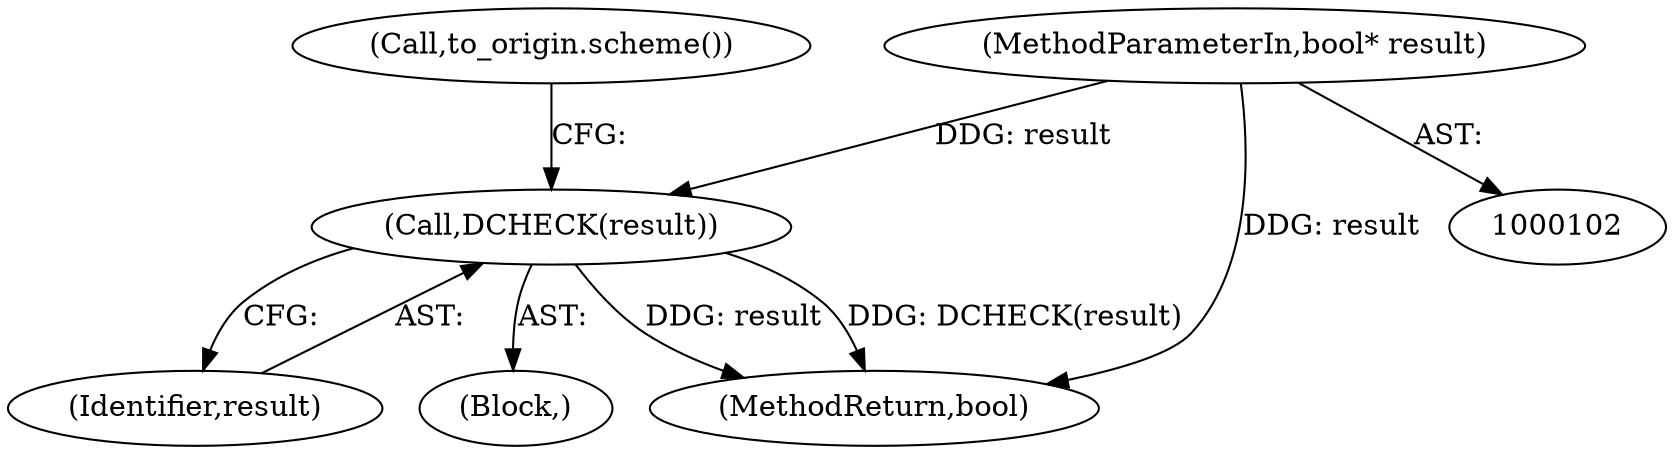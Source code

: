 digraph "0_Chrome_f1afce25b3f94d8bddec69b08ffbc29b989ad844_0@pointer" {
"1000105" [label="(MethodParameterIn,bool* result)"];
"1000107" [label="(Call,DCHECK(result))"];
"1000108" [label="(Identifier,result)"];
"1000106" [label="(Block,)"];
"1000254" [label="(MethodReturn,bool)"];
"1000105" [label="(MethodParameterIn,bool* result)"];
"1000112" [label="(Call,to_origin.scheme())"];
"1000107" [label="(Call,DCHECK(result))"];
"1000105" -> "1000102"  [label="AST: "];
"1000105" -> "1000254"  [label="DDG: result"];
"1000105" -> "1000107"  [label="DDG: result"];
"1000107" -> "1000106"  [label="AST: "];
"1000107" -> "1000108"  [label="CFG: "];
"1000108" -> "1000107"  [label="AST: "];
"1000112" -> "1000107"  [label="CFG: "];
"1000107" -> "1000254"  [label="DDG: result"];
"1000107" -> "1000254"  [label="DDG: DCHECK(result)"];
}
